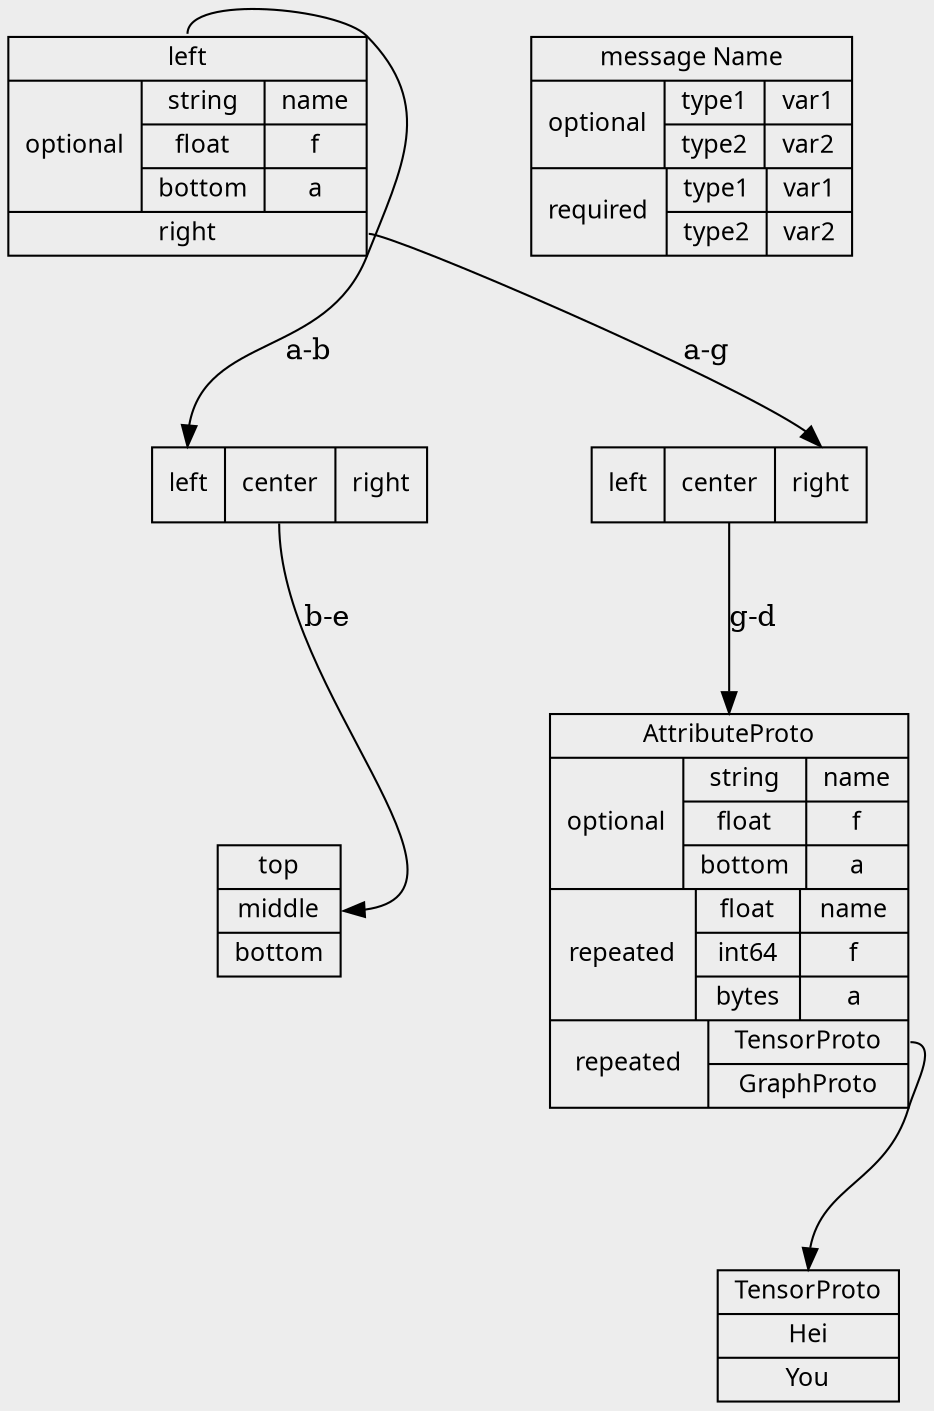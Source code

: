 
digraph graph_name {
  graph [
    charset = "UTF-8",
    bgcolor = "#EDEDED",
    rankdir = TB,
    nodesep = 1.1,
    ranksep = 1.05
  ];
  
  node [
    shape = record,
    fontname = "Migu 1M",
    fontsize = 12,
  ];

  //optional int64 i = 3;               // int
  //optional bytes s = 4;               // UTF-8 string
  //optional TensorProto t = 5;         // tensor value
  //optional GraphProto g = 6;          // graph
  
  //repeated float floats = 7;          // list of floats
  //repeated int64 ints = 8;            // list of ints
  //repeated bytes strings = 9;         // list of UTF-8 strings
  //repeated TensorProto tensors = 10;  // list of tensors
  //repeated GraphProto graphs = 11;    // list of graph
  
  // node define
  
  alpha [label = "{ <pl>left|{<pc>optional|{string|float|bottom}|{name|f|a}}|<pr>right } " ];
  //alpha [label = " <pl>left|center|<pr>right"];


  beta  [label = "<pl>left|<pc>center|<pr>right"];
  gamma [label = "left|center|<pr>right"];
  attribute
	[label =
  	"{ <pc> AttributeProto 
	| { optional | { string | float | bottom } | {name | f | a } } 
	| { <pl> repeated | { float  | int64 | bytes  } | {name | f | a } } 
	| { <pr> repeated | { <tens> TensorProto | GraphProto} } 
	} 
	"];
	
	//"{ loptional | int32 }|{ optional | float }|{ repeated | int32 | p | 1 }"
	

  //repeated NodeProto node = 1;
  
  variablename [label =
       "{  message Name 
	  | { optional | { type1 | type2 } | { var1 | var2 }  }
	  | { required | { type1 | type2 } | { var1 | var2 }  }
       	}"
  ];
  
  // v_name [ label = "{   }" ]
  // v_name ( enum | one_of )
  
  // contents of label "A | B | C "
  // contents of label "{ A | B | C }"

  // variable-name label field_array
  // [Char] [Char] [[[Char]]]

  // [ -> {
  // ] -> }
  // next is not empty, put a seperator
  

  // {
  //   private className 
  // | { static private type var1 value } [a,[b1,b2],[c1,c2]]
  // | { static private type var2 value } [a,b,c]
  // | { static private f_name return_type [arg1,arg2,arg3] }
  // }
  
  // The name of the graph.
  //optional string name = 2;   // namespace Graph
  //repeated TensorProto initializer = 5;
  //optional string doc_string = 10;
  //repeated ValueInfoProto input = 11;
  //repeated ValueInfoProto output = 12;
  
  //repeated ValueInfoProto value_info = 13;
  
  tensor [label = "{ <pa> TensorProto | Hei | You }" ];
  epsilon [label = "{top|<pm>middle|bottom}"];
  
  // edge define
  alpha:pl -> beta:pl [ label = "a-b", weight = 2.0];
  alpha:pr -> gamma:pr [label = "a-g", weight = 1.0];
  beta:pc -> epsilon:pm [label = "b-e"];
  gamma -> attribute:pc [label = "g-d"];
  attribute:tens -> tensor:pa;
  
}


